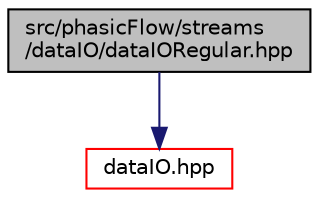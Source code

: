 digraph "src/phasicFlow/streams/dataIO/dataIORegular.hpp"
{
 // LATEX_PDF_SIZE
  edge [fontname="Helvetica",fontsize="10",labelfontname="Helvetica",labelfontsize="10"];
  node [fontname="Helvetica",fontsize="10",shape=record];
  Node1 [label="src/phasicFlow/streams\l/dataIO/dataIORegular.hpp",height=0.2,width=0.4,color="black", fillcolor="grey75", style="filled", fontcolor="black",tooltip=" "];
  Node1 -> Node2 [color="midnightblue",fontsize="10",style="solid",fontname="Helvetica"];
  Node2 [label="dataIO.hpp",height=0.2,width=0.4,color="red", fillcolor="white", style="filled",URL="$dataIO_8hpp.html",tooltip=" "];
}

